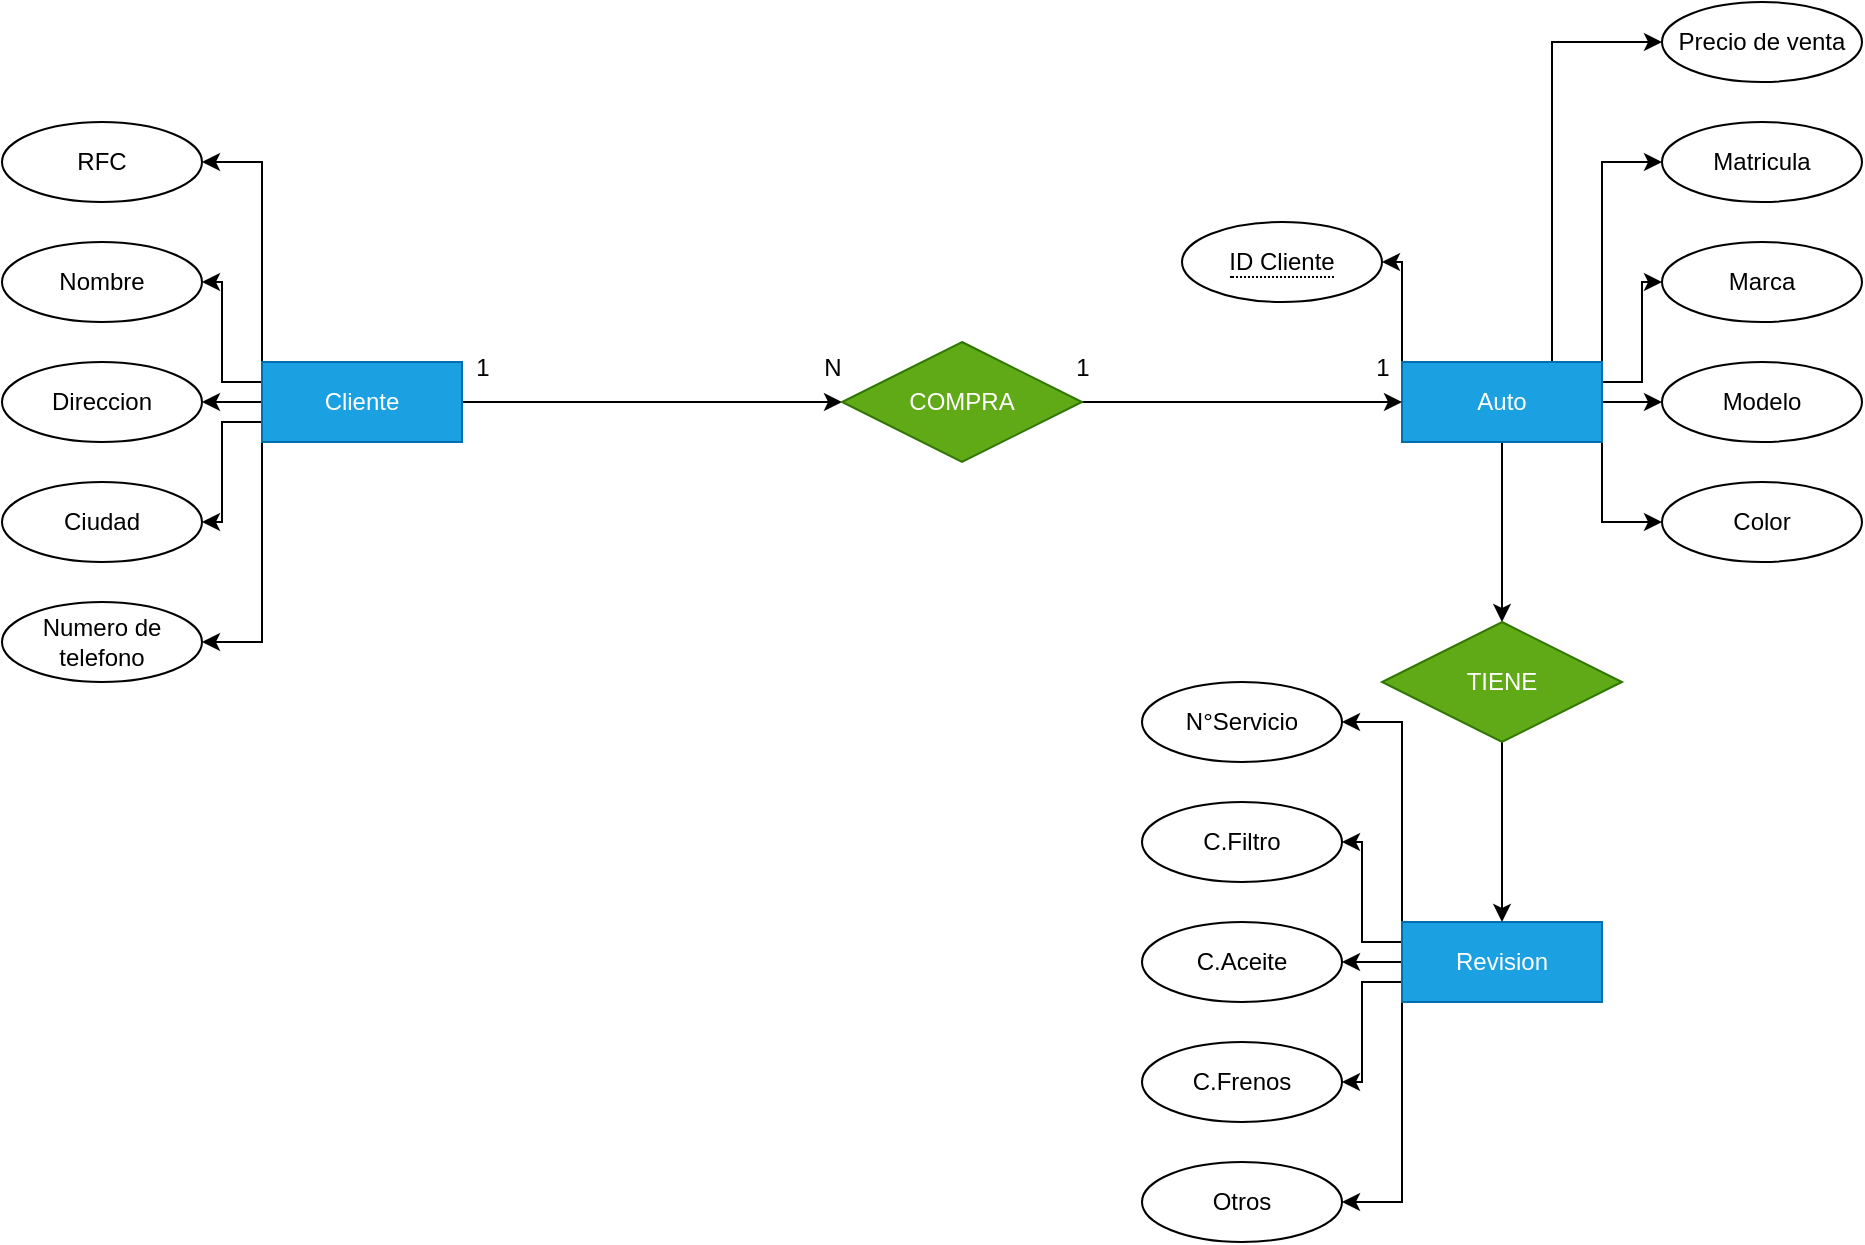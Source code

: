 <mxfile version="21.5.0" type="github">
  <diagram name="Página-1" id="mzGagi53_wwcV4Ezhi1A">
    <mxGraphModel dx="2261" dy="796" grid="1" gridSize="10" guides="1" tooltips="1" connect="1" arrows="1" fold="1" page="1" pageScale="1" pageWidth="827" pageHeight="1169" math="0" shadow="0">
      <root>
        <mxCell id="0" />
        <mxCell id="1" parent="0" />
        <mxCell id="1KKEUVQsFePTD7mqXFwS-28" style="edgeStyle=orthogonalEdgeStyle;rounded=0;orthogonalLoop=1;jettySize=auto;html=1;exitX=0;exitY=0;exitDx=0;exitDy=0;entryX=1;entryY=0.5;entryDx=0;entryDy=0;" edge="1" parent="1" source="1KKEUVQsFePTD7mqXFwS-12" target="1KKEUVQsFePTD7mqXFwS-26">
          <mxGeometry relative="1" as="geometry" />
        </mxCell>
        <mxCell id="1KKEUVQsFePTD7mqXFwS-29" style="edgeStyle=orthogonalEdgeStyle;rounded=0;orthogonalLoop=1;jettySize=auto;html=1;exitX=0;exitY=0.25;exitDx=0;exitDy=0;entryX=1;entryY=0.5;entryDx=0;entryDy=0;" edge="1" parent="1" source="1KKEUVQsFePTD7mqXFwS-12" target="1KKEUVQsFePTD7mqXFwS-25">
          <mxGeometry relative="1" as="geometry">
            <Array as="points">
              <mxPoint x="60" y="290" />
              <mxPoint x="60" y="240" />
            </Array>
          </mxGeometry>
        </mxCell>
        <mxCell id="1KKEUVQsFePTD7mqXFwS-30" style="edgeStyle=orthogonalEdgeStyle;rounded=0;orthogonalLoop=1;jettySize=auto;html=1;exitX=0;exitY=0.5;exitDx=0;exitDy=0;entryX=1;entryY=0.5;entryDx=0;entryDy=0;" edge="1" parent="1" source="1KKEUVQsFePTD7mqXFwS-12" target="1KKEUVQsFePTD7mqXFwS-24">
          <mxGeometry relative="1" as="geometry" />
        </mxCell>
        <mxCell id="1KKEUVQsFePTD7mqXFwS-31" style="edgeStyle=orthogonalEdgeStyle;rounded=0;orthogonalLoop=1;jettySize=auto;html=1;exitX=0;exitY=1;exitDx=0;exitDy=0;entryX=1;entryY=0.5;entryDx=0;entryDy=0;" edge="1" parent="1" source="1KKEUVQsFePTD7mqXFwS-12" target="1KKEUVQsFePTD7mqXFwS-27">
          <mxGeometry relative="1" as="geometry" />
        </mxCell>
        <mxCell id="1KKEUVQsFePTD7mqXFwS-32" style="edgeStyle=orthogonalEdgeStyle;rounded=0;orthogonalLoop=1;jettySize=auto;html=1;exitX=0;exitY=0.75;exitDx=0;exitDy=0;entryX=1;entryY=0.5;entryDx=0;entryDy=0;" edge="1" parent="1" source="1KKEUVQsFePTD7mqXFwS-12" target="1KKEUVQsFePTD7mqXFwS-23">
          <mxGeometry relative="1" as="geometry">
            <Array as="points">
              <mxPoint x="60" y="310" />
              <mxPoint x="60" y="360" />
            </Array>
          </mxGeometry>
        </mxCell>
        <mxCell id="1KKEUVQsFePTD7mqXFwS-61" style="edgeStyle=orthogonalEdgeStyle;rounded=0;orthogonalLoop=1;jettySize=auto;html=1;exitX=1;exitY=0.5;exitDx=0;exitDy=0;entryX=0;entryY=0.5;entryDx=0;entryDy=0;" edge="1" parent="1" source="1KKEUVQsFePTD7mqXFwS-12" target="1KKEUVQsFePTD7mqXFwS-22">
          <mxGeometry relative="1" as="geometry" />
        </mxCell>
        <mxCell id="1KKEUVQsFePTD7mqXFwS-12" value="Cliente" style="whiteSpace=wrap;html=1;align=center;fillColor=#1ba1e2;fontColor=#ffffff;strokeColor=#006EAF;" vertex="1" parent="1">
          <mxGeometry x="80" y="280" width="100" height="40" as="geometry" />
        </mxCell>
        <mxCell id="1KKEUVQsFePTD7mqXFwS-19" value="" style="edgeStyle=orthogonalEdgeStyle;rounded=0;orthogonalLoop=1;jettySize=auto;html=1;" edge="1" parent="1" source="1KKEUVQsFePTD7mqXFwS-13" target="1KKEUVQsFePTD7mqXFwS-16">
          <mxGeometry relative="1" as="geometry" />
        </mxCell>
        <mxCell id="1KKEUVQsFePTD7mqXFwS-34" style="edgeStyle=orthogonalEdgeStyle;rounded=0;orthogonalLoop=1;jettySize=auto;html=1;exitX=0;exitY=0;exitDx=0;exitDy=0;entryX=1;entryY=0.5;entryDx=0;entryDy=0;" edge="1" parent="1" source="1KKEUVQsFePTD7mqXFwS-13" target="1KKEUVQsFePTD7mqXFwS-33">
          <mxGeometry relative="1" as="geometry">
            <Array as="points">
              <mxPoint x="650" y="230" />
            </Array>
          </mxGeometry>
        </mxCell>
        <mxCell id="1KKEUVQsFePTD7mqXFwS-41" style="edgeStyle=orthogonalEdgeStyle;rounded=0;orthogonalLoop=1;jettySize=auto;html=1;exitX=1;exitY=1;exitDx=0;exitDy=0;entryX=0;entryY=0.5;entryDx=0;entryDy=0;" edge="1" parent="1" source="1KKEUVQsFePTD7mqXFwS-13" target="1KKEUVQsFePTD7mqXFwS-39">
          <mxGeometry relative="1" as="geometry" />
        </mxCell>
        <mxCell id="1KKEUVQsFePTD7mqXFwS-42" style="edgeStyle=orthogonalEdgeStyle;rounded=0;orthogonalLoop=1;jettySize=auto;html=1;exitX=1;exitY=0.5;exitDx=0;exitDy=0;entryX=0;entryY=0.5;entryDx=0;entryDy=0;" edge="1" parent="1" source="1KKEUVQsFePTD7mqXFwS-13" target="1KKEUVQsFePTD7mqXFwS-38">
          <mxGeometry relative="1" as="geometry" />
        </mxCell>
        <mxCell id="1KKEUVQsFePTD7mqXFwS-46" style="edgeStyle=orthogonalEdgeStyle;rounded=0;orthogonalLoop=1;jettySize=auto;html=1;exitX=1;exitY=0.25;exitDx=0;exitDy=0;entryX=0;entryY=0.5;entryDx=0;entryDy=0;" edge="1" parent="1" source="1KKEUVQsFePTD7mqXFwS-13" target="1KKEUVQsFePTD7mqXFwS-36">
          <mxGeometry relative="1" as="geometry">
            <Array as="points">
              <mxPoint x="770" y="290" />
              <mxPoint x="770" y="240" />
            </Array>
          </mxGeometry>
        </mxCell>
        <mxCell id="1KKEUVQsFePTD7mqXFwS-47" style="edgeStyle=orthogonalEdgeStyle;rounded=0;orthogonalLoop=1;jettySize=auto;html=1;exitX=1;exitY=0;exitDx=0;exitDy=0;entryX=0;entryY=0.5;entryDx=0;entryDy=0;" edge="1" parent="1" source="1KKEUVQsFePTD7mqXFwS-13" target="1KKEUVQsFePTD7mqXFwS-35">
          <mxGeometry relative="1" as="geometry" />
        </mxCell>
        <mxCell id="1KKEUVQsFePTD7mqXFwS-48" style="edgeStyle=orthogonalEdgeStyle;rounded=0;orthogonalLoop=1;jettySize=auto;html=1;exitX=0.75;exitY=0;exitDx=0;exitDy=0;entryX=0;entryY=0.5;entryDx=0;entryDy=0;" edge="1" parent="1" source="1KKEUVQsFePTD7mqXFwS-13" target="1KKEUVQsFePTD7mqXFwS-40">
          <mxGeometry relative="1" as="geometry" />
        </mxCell>
        <mxCell id="1KKEUVQsFePTD7mqXFwS-13" value="Auto" style="whiteSpace=wrap;html=1;align=center;fillColor=#1ba1e2;fontColor=#ffffff;strokeColor=#006EAF;" vertex="1" parent="1">
          <mxGeometry x="650" y="280" width="100" height="40" as="geometry" />
        </mxCell>
        <mxCell id="1KKEUVQsFePTD7mqXFwS-54" style="edgeStyle=orthogonalEdgeStyle;rounded=0;orthogonalLoop=1;jettySize=auto;html=1;exitX=0;exitY=0;exitDx=0;exitDy=0;entryX=1;entryY=0.5;entryDx=0;entryDy=0;" edge="1" parent="1" source="1KKEUVQsFePTD7mqXFwS-14" target="1KKEUVQsFePTD7mqXFwS-51">
          <mxGeometry relative="1" as="geometry" />
        </mxCell>
        <mxCell id="1KKEUVQsFePTD7mqXFwS-55" style="edgeStyle=orthogonalEdgeStyle;rounded=0;orthogonalLoop=1;jettySize=auto;html=1;exitX=0;exitY=0.25;exitDx=0;exitDy=0;entryX=1;entryY=0.5;entryDx=0;entryDy=0;" edge="1" parent="1" source="1KKEUVQsFePTD7mqXFwS-14" target="1KKEUVQsFePTD7mqXFwS-50">
          <mxGeometry relative="1" as="geometry">
            <Array as="points">
              <mxPoint x="630" y="570" />
              <mxPoint x="630" y="520" />
            </Array>
          </mxGeometry>
        </mxCell>
        <mxCell id="1KKEUVQsFePTD7mqXFwS-56" style="edgeStyle=orthogonalEdgeStyle;rounded=0;orthogonalLoop=1;jettySize=auto;html=1;exitX=0;exitY=0.5;exitDx=0;exitDy=0;entryX=1;entryY=0.5;entryDx=0;entryDy=0;" edge="1" parent="1" source="1KKEUVQsFePTD7mqXFwS-14" target="1KKEUVQsFePTD7mqXFwS-49">
          <mxGeometry relative="1" as="geometry" />
        </mxCell>
        <mxCell id="1KKEUVQsFePTD7mqXFwS-57" style="edgeStyle=orthogonalEdgeStyle;rounded=0;orthogonalLoop=1;jettySize=auto;html=1;exitX=0;exitY=0.75;exitDx=0;exitDy=0;entryX=1;entryY=0.5;entryDx=0;entryDy=0;" edge="1" parent="1" source="1KKEUVQsFePTD7mqXFwS-14" target="1KKEUVQsFePTD7mqXFwS-52">
          <mxGeometry relative="1" as="geometry">
            <Array as="points">
              <mxPoint x="630" y="590" />
              <mxPoint x="630" y="640" />
            </Array>
          </mxGeometry>
        </mxCell>
        <mxCell id="1KKEUVQsFePTD7mqXFwS-58" style="edgeStyle=orthogonalEdgeStyle;rounded=0;orthogonalLoop=1;jettySize=auto;html=1;exitX=0;exitY=1;exitDx=0;exitDy=0;entryX=1;entryY=0.5;entryDx=0;entryDy=0;" edge="1" parent="1" source="1KKEUVQsFePTD7mqXFwS-14" target="1KKEUVQsFePTD7mqXFwS-53">
          <mxGeometry relative="1" as="geometry" />
        </mxCell>
        <mxCell id="1KKEUVQsFePTD7mqXFwS-14" value="Revision" style="whiteSpace=wrap;html=1;align=center;fillColor=#1ba1e2;fontColor=#ffffff;strokeColor=#006EAF;" vertex="1" parent="1">
          <mxGeometry x="650" y="560" width="100" height="40" as="geometry" />
        </mxCell>
        <mxCell id="1KKEUVQsFePTD7mqXFwS-18" style="edgeStyle=orthogonalEdgeStyle;rounded=0;orthogonalLoop=1;jettySize=auto;html=1;exitX=1;exitY=0.5;exitDx=0;exitDy=0;entryX=0;entryY=0.5;entryDx=0;entryDy=0;" edge="1" parent="1" source="1KKEUVQsFePTD7mqXFwS-22" target="1KKEUVQsFePTD7mqXFwS-13">
          <mxGeometry relative="1" as="geometry">
            <mxPoint x="474" y="300" as="sourcePoint" />
          </mxGeometry>
        </mxCell>
        <mxCell id="1KKEUVQsFePTD7mqXFwS-20" value="" style="edgeStyle=orthogonalEdgeStyle;rounded=0;orthogonalLoop=1;jettySize=auto;html=1;" edge="1" parent="1" source="1KKEUVQsFePTD7mqXFwS-16" target="1KKEUVQsFePTD7mqXFwS-14">
          <mxGeometry relative="1" as="geometry" />
        </mxCell>
        <mxCell id="1KKEUVQsFePTD7mqXFwS-16" value="TIENE" style="shape=rhombus;perimeter=rhombusPerimeter;whiteSpace=wrap;html=1;align=center;fillColor=#60a917;fontColor=#ffffff;strokeColor=#2D7600;" vertex="1" parent="1">
          <mxGeometry x="640" y="410" width="120" height="60" as="geometry" />
        </mxCell>
        <mxCell id="1KKEUVQsFePTD7mqXFwS-22" value="COMPRA" style="shape=rhombus;perimeter=rhombusPerimeter;whiteSpace=wrap;html=1;align=center;fillColor=#60a917;fontColor=#ffffff;strokeColor=#2D7600;" vertex="1" parent="1">
          <mxGeometry x="370" y="270" width="120" height="60" as="geometry" />
        </mxCell>
        <mxCell id="1KKEUVQsFePTD7mqXFwS-23" value="Ciudad" style="ellipse;whiteSpace=wrap;html=1;align=center;" vertex="1" parent="1">
          <mxGeometry x="-50" y="340" width="100" height="40" as="geometry" />
        </mxCell>
        <mxCell id="1KKEUVQsFePTD7mqXFwS-24" value="Direccion" style="ellipse;whiteSpace=wrap;html=1;align=center;" vertex="1" parent="1">
          <mxGeometry x="-50" y="280" width="100" height="40" as="geometry" />
        </mxCell>
        <mxCell id="1KKEUVQsFePTD7mqXFwS-25" value="Nombre" style="ellipse;whiteSpace=wrap;html=1;align=center;" vertex="1" parent="1">
          <mxGeometry x="-50" y="220" width="100" height="40" as="geometry" />
        </mxCell>
        <mxCell id="1KKEUVQsFePTD7mqXFwS-26" value="RFC" style="ellipse;whiteSpace=wrap;html=1;align=center;" vertex="1" parent="1">
          <mxGeometry x="-50" y="160" width="100" height="40" as="geometry" />
        </mxCell>
        <mxCell id="1KKEUVQsFePTD7mqXFwS-27" value="Numero de telefono" style="ellipse;whiteSpace=wrap;html=1;align=center;" vertex="1" parent="1">
          <mxGeometry x="-50" y="400" width="100" height="40" as="geometry" />
        </mxCell>
        <mxCell id="1KKEUVQsFePTD7mqXFwS-33" value="&lt;span style=&quot;border-bottom: 1px dotted&quot;&gt;ID Cliente&lt;/span&gt;" style="ellipse;whiteSpace=wrap;html=1;align=center;" vertex="1" parent="1">
          <mxGeometry x="540" y="210" width="100" height="40" as="geometry" />
        </mxCell>
        <mxCell id="1KKEUVQsFePTD7mqXFwS-35" value="Matricula" style="ellipse;whiteSpace=wrap;html=1;align=center;" vertex="1" parent="1">
          <mxGeometry x="780" y="160" width="100" height="40" as="geometry" />
        </mxCell>
        <mxCell id="1KKEUVQsFePTD7mqXFwS-36" value="Marca" style="ellipse;whiteSpace=wrap;html=1;align=center;" vertex="1" parent="1">
          <mxGeometry x="780" y="220" width="100" height="40" as="geometry" />
        </mxCell>
        <mxCell id="1KKEUVQsFePTD7mqXFwS-38" value="Modelo" style="ellipse;whiteSpace=wrap;html=1;align=center;" vertex="1" parent="1">
          <mxGeometry x="780" y="280" width="100" height="40" as="geometry" />
        </mxCell>
        <mxCell id="1KKEUVQsFePTD7mqXFwS-39" value="Color" style="ellipse;whiteSpace=wrap;html=1;align=center;" vertex="1" parent="1">
          <mxGeometry x="780" y="340" width="100" height="40" as="geometry" />
        </mxCell>
        <mxCell id="1KKEUVQsFePTD7mqXFwS-40" value="Precio de venta" style="ellipse;whiteSpace=wrap;html=1;align=center;" vertex="1" parent="1">
          <mxGeometry x="780" y="100" width="100" height="40" as="geometry" />
        </mxCell>
        <mxCell id="1KKEUVQsFePTD7mqXFwS-49" value="C.Aceite" style="ellipse;whiteSpace=wrap;html=1;align=center;" vertex="1" parent="1">
          <mxGeometry x="520" y="560" width="100" height="40" as="geometry" />
        </mxCell>
        <mxCell id="1KKEUVQsFePTD7mqXFwS-50" value="C.Filtro" style="ellipse;whiteSpace=wrap;html=1;align=center;" vertex="1" parent="1">
          <mxGeometry x="520" y="500" width="100" height="40" as="geometry" />
        </mxCell>
        <mxCell id="1KKEUVQsFePTD7mqXFwS-51" value="N°Servicio" style="ellipse;whiteSpace=wrap;html=1;align=center;" vertex="1" parent="1">
          <mxGeometry x="520" y="440" width="100" height="40" as="geometry" />
        </mxCell>
        <mxCell id="1KKEUVQsFePTD7mqXFwS-52" value="C.Frenos" style="ellipse;whiteSpace=wrap;html=1;align=center;" vertex="1" parent="1">
          <mxGeometry x="520" y="620" width="100" height="40" as="geometry" />
        </mxCell>
        <mxCell id="1KKEUVQsFePTD7mqXFwS-53" value="Otros" style="ellipse;whiteSpace=wrap;html=1;align=center;" vertex="1" parent="1">
          <mxGeometry x="520" y="680" width="100" height="40" as="geometry" />
        </mxCell>
        <mxCell id="1KKEUVQsFePTD7mqXFwS-59" value="N" style="text;html=1;align=center;verticalAlign=middle;resizable=0;points=[];autosize=1;strokeColor=none;fillColor=none;" vertex="1" parent="1">
          <mxGeometry x="350" y="268" width="30" height="30" as="geometry" />
        </mxCell>
        <mxCell id="1KKEUVQsFePTD7mqXFwS-62" value="1" style="text;html=1;align=center;verticalAlign=middle;resizable=0;points=[];autosize=1;strokeColor=none;fillColor=none;" vertex="1" parent="1">
          <mxGeometry x="175" y="268" width="30" height="30" as="geometry" />
        </mxCell>
        <mxCell id="1KKEUVQsFePTD7mqXFwS-63" value="1" style="text;html=1;align=center;verticalAlign=middle;resizable=0;points=[];autosize=1;strokeColor=none;fillColor=none;" vertex="1" parent="1">
          <mxGeometry x="475" y="268" width="30" height="30" as="geometry" />
        </mxCell>
        <mxCell id="1KKEUVQsFePTD7mqXFwS-64" value="1" style="text;html=1;align=center;verticalAlign=middle;resizable=0;points=[];autosize=1;strokeColor=none;fillColor=none;" vertex="1" parent="1">
          <mxGeometry x="625" y="268" width="30" height="30" as="geometry" />
        </mxCell>
      </root>
    </mxGraphModel>
  </diagram>
</mxfile>
